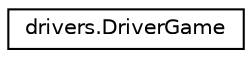 digraph "Graphical Class Hierarchy"
{
 // INTERACTIVE_SVG=YES
 // LATEX_PDF_SIZE
  edge [fontname="Helvetica",fontsize="10",labelfontname="Helvetica",labelfontsize="10"];
  node [fontname="Helvetica",fontsize="10",shape=record];
  rankdir="LR";
  Node0 [label="drivers.DriverGame",height=0.2,width=0.4,color="black", fillcolor="white", style="filled",URL="$classdrivers_1_1DriverGame.html",tooltip=" "];
}
